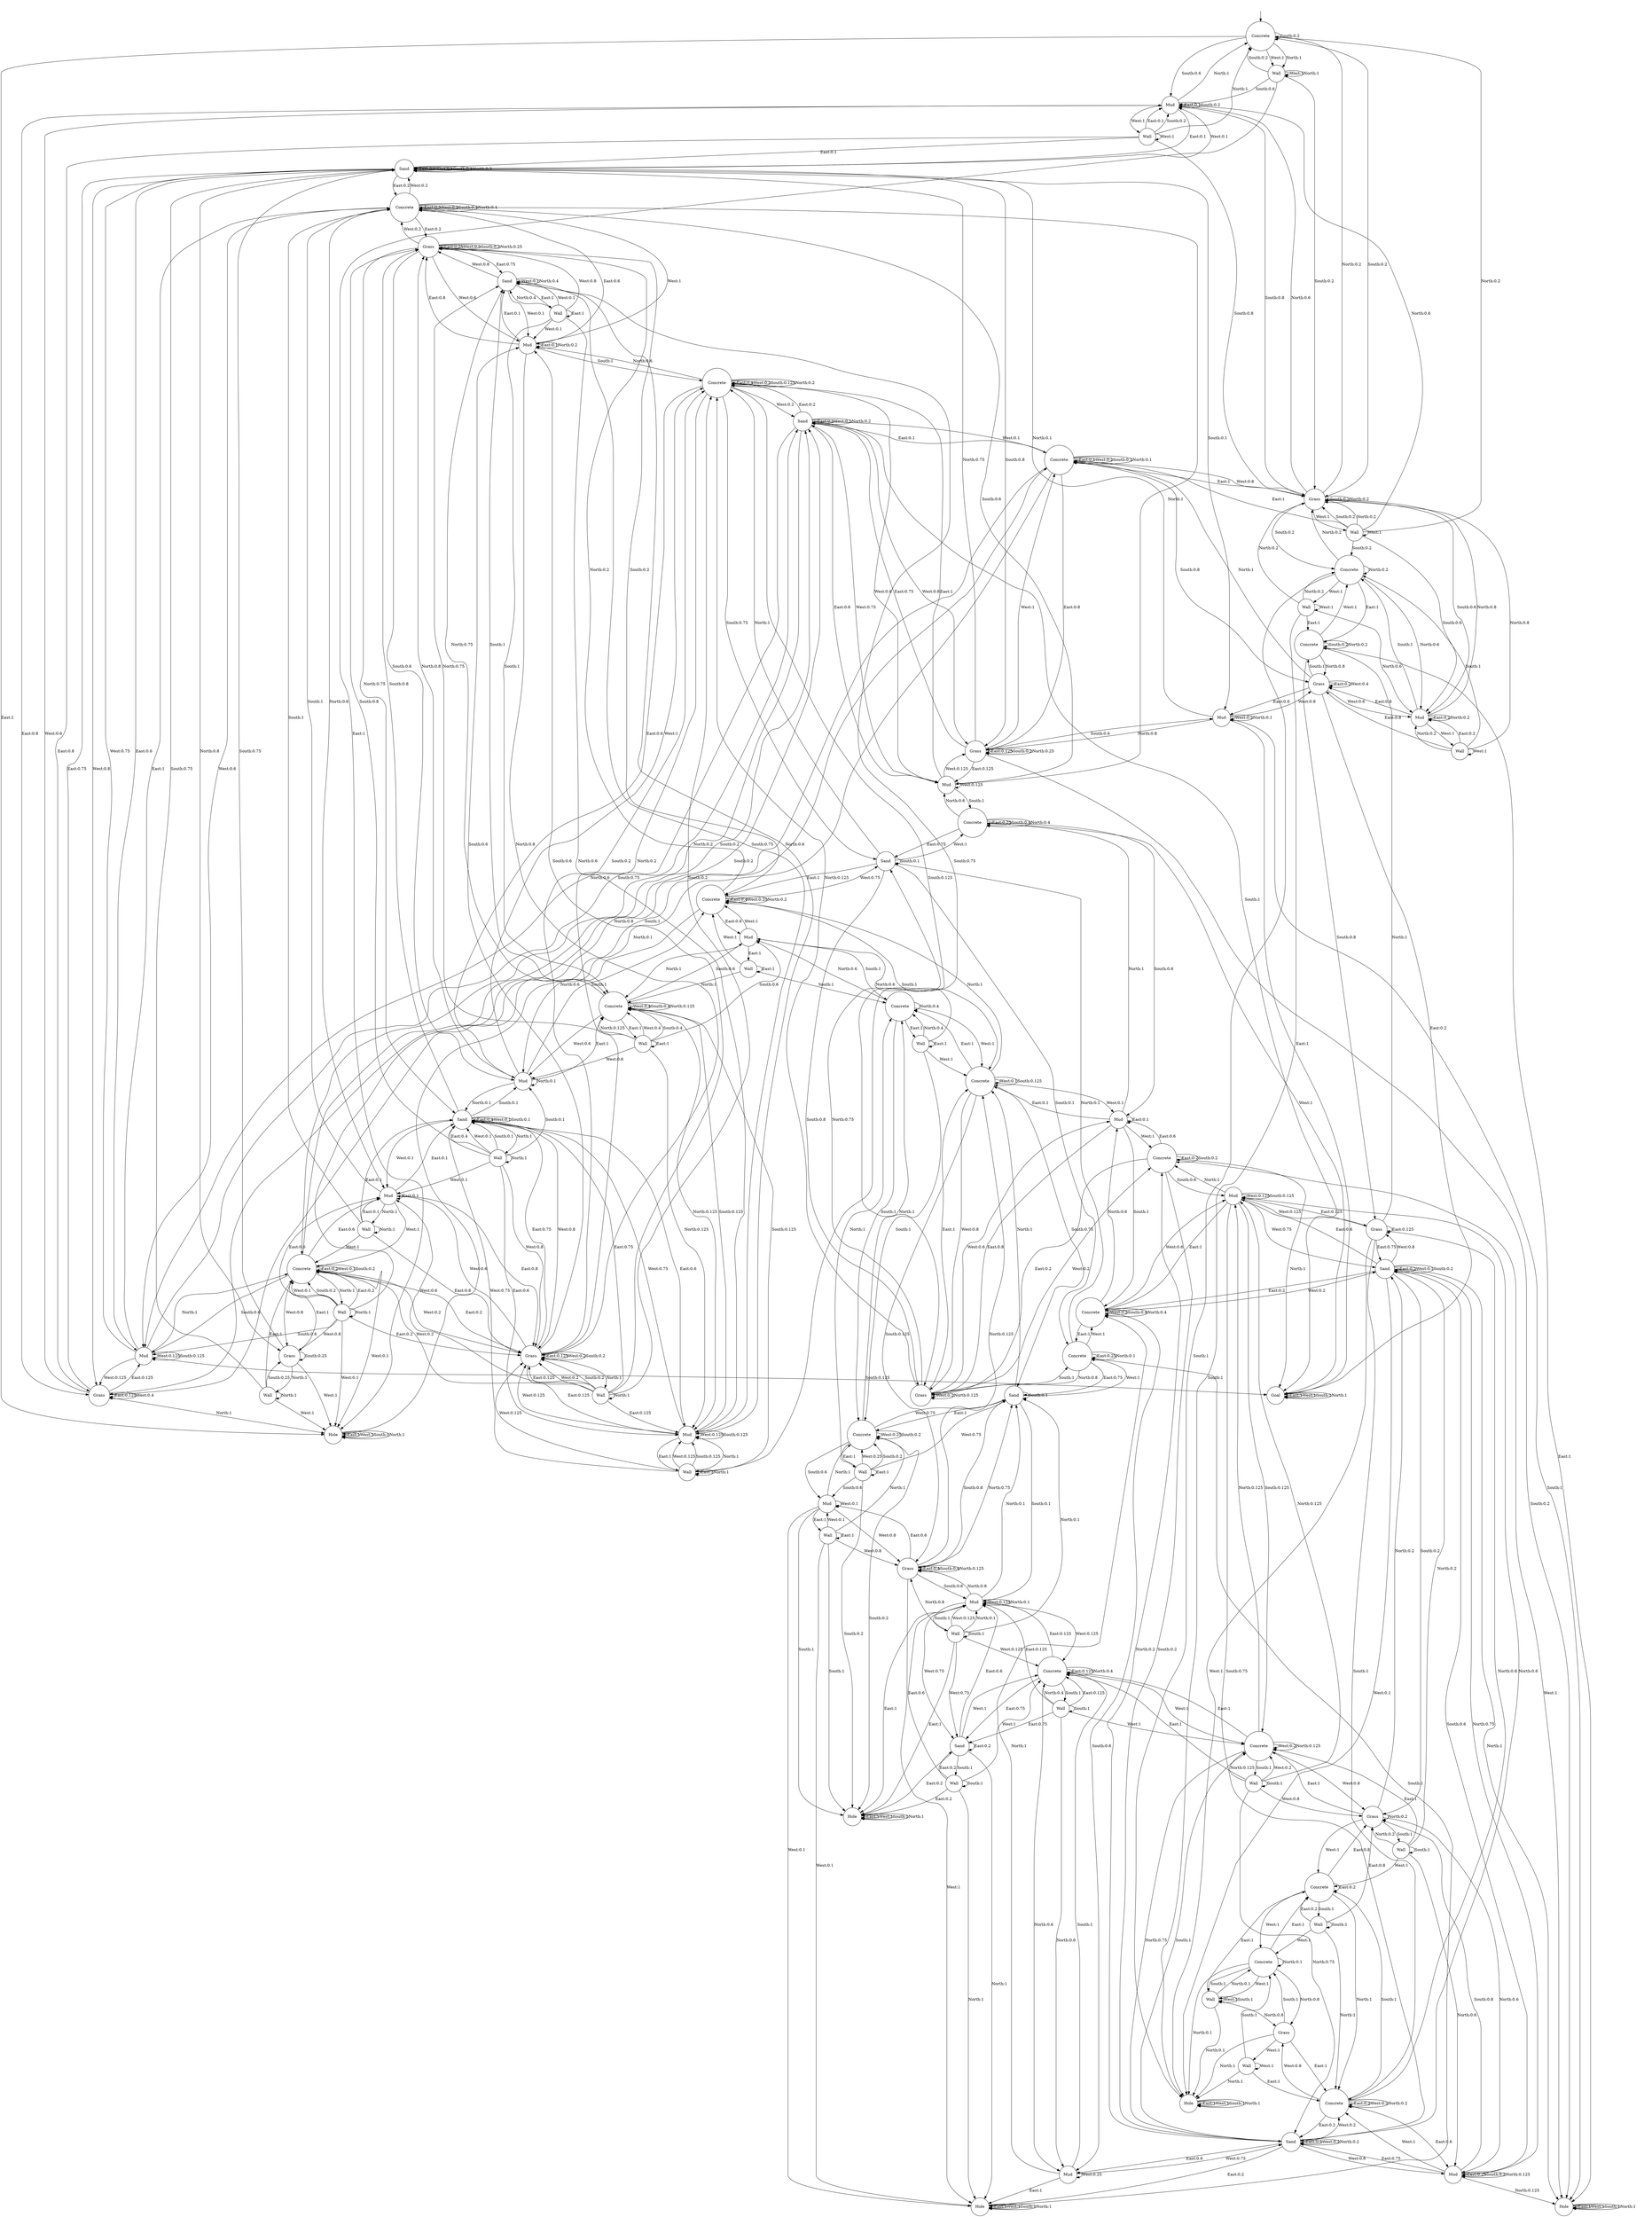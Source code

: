 digraph g {
__start0 [label="" shape="none"];
0 [shape="circle" label="Concrete"];
1 [shape="circle" label="Wall"];
2 [shape="circle" label="Wall"];
3 [shape="circle" label="Mud"];
4 [shape="circle" label="Wall"];
5 [shape="circle" label="Grass"];
6 [shape="circle" label="Wall"];
7 [shape="circle" label="Mud"];
8 [shape="circle" label="Concrete"];
9 [shape="circle" label="Wall"];
10 [shape="circle" label="Hole"];
11 [shape="circle" label="Wall"];
12 [shape="circle" label="Grass"];
13 [shape="circle" label="Concrete"];
14 [shape="circle" label="Wall"];
15 [shape="circle" label="Hole"];
16 [shape="circle" label="Grass"];
17 [shape="circle" label="Concrete"];
18 [shape="circle" label="Grass"];
19 [shape="circle" label="Concrete"];
20 [shape="circle" label="Grass"];
21 [shape="circle" label="Concrete"];
22 [shape="circle" label="Concrete"];
23 [shape="circle" label="Wall"];
24 [shape="circle" label="Wall"];
25 [shape="circle" label="Grass"];
26 [shape="circle" label="Sand"];
27 [shape="circle" label="Grass"];
28 [shape="circle" label="Mud"];
29 [shape="circle" label="Hole"];
30 [shape="circle" label="Sand"];
31 [shape="circle" label="Mud"];
32 [shape="circle" label="Wall"];
33 [shape="circle" label="Grass"];
34 [shape="circle" label="Concrete"];
35 [shape="circle" label="Wall"];
36 [shape="circle" label="Mud"];
37 [shape="circle" label="Sand"];
38 [shape="circle" label="Goal"];
39 [shape="circle" label="Concrete"];
40 [shape="circle" label="Mud"];
41 [shape="circle" label="Sand"];
42 [shape="circle" label="Concrete"];
43 [shape="circle" label="Wall"];
44 [shape="circle" label="Wall"];
45 [shape="circle" label="Mud"];
46 [shape="circle" label="Concrete"];
47 [shape="circle" label="Mud"];
48 [shape="circle" label="Concrete"];
49 [shape="circle" label="Mud"];
50 [shape="circle" label="Concrete"];
51 [shape="circle" label="Mud"];
52 [shape="circle" label="Concrete"];
53 [shape="circle" label="Wall"];
54 [shape="circle" label="Wall"];
55 [shape="circle" label="Grass"];
56 [shape="circle" label="Mud"];
57 [shape="circle" label="Concrete"];
58 [shape="circle" label="Sand"];
59 [shape="circle" label="Grass"];
60 [shape="circle" label="Concrete"];
61 [shape="circle" label="Hole"];
62 [shape="circle" label="Wall"];
63 [shape="circle" label="Sand"];
64 [shape="circle" label="Wall"];
65 [shape="circle" label="Sand"];
66 [shape="circle" label="Grass"];
67 [shape="circle" label="Mud"];
68 [shape="circle" label="Concrete"];
69 [shape="circle" label="Concrete"];
70 [shape="circle" label="Sand"];
71 [shape="circle" label="Grass"];
72 [shape="circle" label="Wall"];
73 [shape="circle" label="Mud"];
74 [shape="circle" label="Wall"];
75 [shape="circle" label="Mud"];
76 [shape="circle" label="Wall"];
77 [shape="circle" label="Sand"];
78 [shape="circle" label="Concrete"];
79 [shape="circle" label="Wall"];
80 [shape="circle" label="Wall"];
81 [shape="circle" label="Mud"];
82 [shape="circle" label="Concrete"];
83 [shape="circle" label="Wall"];
84 [shape="circle" label="Concrete"];
85 [shape="circle" label="Wall"];
86 [shape="circle" label="Wall"];
87 [shape="circle" label="Mud"];
88 [shape="circle" label="Hole"];
0 -> 15 [label="East:1"];
0 -> 1 [label="West:1"];
0 -> 0 [label="South:0.2"];
0 -> 3 [label="South:0.6"];
0 -> 5 [label="South:0.2"];
0 -> 1 [label="North:1"];
1 -> 15 [label="East:1"];
1 -> 1 [label="West:1"];
1 -> 0 [label="South:0.2"];
1 -> 3 [label="South:0.6"];
1 -> 5 [label="South:0.2"];
1 -> 1 [label="North:1"];
2 -> 3 [label="East:0.1"];
2 -> 16 [label="East:0.8"];
2 -> 26 [label="East:0.1"];
2 -> 2 [label="West:1"];
2 -> 3 [label="South:0.2"];
2 -> 5 [label="South:0.8"];
2 -> 0 [label="North:1"];
3 -> 3 [label="East:0.1"];
3 -> 16 [label="East:0.8"];
3 -> 26 [label="East:0.1"];
3 -> 2 [label="West:1"];
3 -> 3 [label="South:0.2"];
3 -> 5 [label="South:0.8"];
3 -> 0 [label="North:1"];
4 -> 17 [label="East:1"];
4 -> 4 [label="West:1"];
4 -> 5 [label="South:0.2"];
4 -> 7 [label="South:0.6"];
4 -> 8 [label="South:0.2"];
4 -> 0 [label="North:0.2"];
4 -> 3 [label="North:0.6"];
4 -> 5 [label="North:0.2"];
5 -> 17 [label="East:1"];
5 -> 4 [label="West:1"];
5 -> 5 [label="South:0.2"];
5 -> 7 [label="South:0.6"];
5 -> 8 [label="South:0.2"];
5 -> 0 [label="North:0.2"];
5 -> 3 [label="North:0.6"];
5 -> 5 [label="North:0.2"];
6 -> 7 [label="East:0.2"];
6 -> 18 [label="East:0.8"];
6 -> 6 [label="West:1"];
6 -> 8 [label="South:1"];
6 -> 5 [label="North:0.8"];
6 -> 7 [label="North:0.2"];
7 -> 7 [label="East:0.2"];
7 -> 18 [label="East:0.8"];
7 -> 6 [label="West:1"];
7 -> 8 [label="South:1"];
7 -> 5 [label="North:0.8"];
7 -> 7 [label="North:0.2"];
8 -> 19 [label="East:1"];
8 -> 9 [label="West:1"];
8 -> 10 [label="South:1"];
8 -> 5 [label="North:0.2"];
8 -> 7 [label="North:0.6"];
8 -> 8 [label="North:0.2"];
9 -> 19 [label="East:1"];
9 -> 9 [label="West:1"];
9 -> 10 [label="South:1"];
9 -> 5 [label="North:0.2"];
9 -> 7 [label="North:0.6"];
9 -> 8 [label="North:0.2"];
10 -> 10 [label="East:1"];
10 -> 10 [label="West:1"];
10 -> 10 [label="South:1"];
10 -> 10 [label="North:1"];
11 -> 21 [label="East:1"];
11 -> 11 [label="West:1"];
11 -> 13 [label="South:1"];
11 -> 10 [label="North:1"];
12 -> 21 [label="East:1"];
12 -> 11 [label="West:1"];
12 -> 13 [label="South:1"];
12 -> 10 [label="North:1"];
13 -> 22 [label="East:1"];
13 -> 14 [label="West:1"];
13 -> 14 [label="South:1"];
13 -> 10 [label="North:0.1"];
13 -> 12 [label="North:0.8"];
13 -> 13 [label="North:0.1"];
14 -> 22 [label="East:1"];
14 -> 14 [label="West:1"];
14 -> 14 [label="South:1"];
14 -> 10 [label="North:0.1"];
14 -> 12 [label="North:0.8"];
14 -> 13 [label="North:0.1"];
15 -> 15 [label="East:1"];
15 -> 15 [label="West:1"];
15 -> 15 [label="South:1"];
15 -> 15 [label="North:1"];
16 -> 16 [label="East:0.125"];
16 -> 26 [label="East:0.75"];
16 -> 36 [label="East:0.125"];
16 -> 3 [label="West:0.6"];
16 -> 16 [label="West:0.4"];
16 -> 17 [label="South:1"];
16 -> 15 [label="North:1"];
17 -> 17 [label="East:0.1"];
17 -> 27 [label="East:0.8"];
17 -> 37 [label="East:0.1"];
17 -> 5 [label="West:0.8"];
17 -> 17 [label="West:0.2"];
17 -> 17 [label="South:0.2"];
17 -> 18 [label="South:0.8"];
17 -> 15 [label="North:0.1"];
17 -> 16 [label="North:0.8"];
17 -> 17 [label="North:0.1"];
18 -> 18 [label="East:0.2"];
18 -> 28 [label="East:0.6"];
18 -> 38 [label="East:0.2"];
18 -> 7 [label="West:0.6"];
18 -> 18 [label="West:0.4"];
18 -> 19 [label="South:1"];
18 -> 17 [label="North:1"];
19 -> 29 [label="East:1"];
19 -> 8 [label="West:1"];
19 -> 19 [label="South:0.2"];
19 -> 20 [label="South:0.8"];
19 -> 18 [label="North:0.8"];
19 -> 19 [label="North:0.2"];
20 -> 20 [label="East:0.125"];
20 -> 30 [label="East:0.75"];
20 -> 40 [label="East:0.125"];
20 -> 10 [label="West:1"];
20 -> 21 [label="South:1"];
20 -> 19 [label="North:1"];
21 -> 21 [label="East:0.2"];
21 -> 31 [label="East:0.6"];
21 -> 41 [label="East:0.2"];
21 -> 12 [label="West:0.8"];
21 -> 21 [label="West:0.2"];
21 -> 22 [label="South:1"];
21 -> 20 [label="North:0.8"];
21 -> 21 [label="North:0.2"];
22 -> 22 [label="East:0.2"];
22 -> 33 [label="East:0.8"];
22 -> 13 [label="West:1"];
22 -> 23 [label="South:1"];
22 -> 21 [label="North:1"];
23 -> 22 [label="East:0.2"];
23 -> 33 [label="East:0.8"];
23 -> 13 [label="West:1"];
23 -> 23 [label="South:1"];
23 -> 21 [label="North:1"];
24 -> 34 [label="East:1"];
24 -> 15 [label="West:1"];
24 -> 25 [label="South:0.25"];
24 -> 26 [label="South:0.75"];
24 -> 24 [label="North:1"];
25 -> 34 [label="East:1"];
25 -> 15 [label="West:1"];
25 -> 25 [label="South:0.25"];
25 -> 26 [label="South:0.75"];
25 -> 24 [label="North:1"];
26 -> 26 [label="East:0.2"];
26 -> 36 [label="East:0.6"];
26 -> 46 [label="East:0.2"];
26 -> 3 [label="West:0.1"];
26 -> 16 [label="West:0.8"];
26 -> 26 [label="West:0.1"];
26 -> 26 [label="South:0.1"];
26 -> 27 [label="South:0.8"];
26 -> 28 [label="South:0.1"];
26 -> 25 [label="North:0.8"];
26 -> 26 [label="North:0.2"];
27 -> 27 [label="East:0.125"];
27 -> 37 [label="East:0.75"];
27 -> 47 [label="East:0.125"];
27 -> 17 [label="West:1"];
27 -> 27 [label="South:0.2"];
27 -> 28 [label="South:0.6"];
27 -> 29 [label="South:0.2"];
27 -> 26 [label="North:0.75"];
27 -> 27 [label="North:0.25"];
28 -> 38 [label="East:1"];
28 -> 18 [label="West:0.8"];
28 -> 28 [label="West:0.2"];
28 -> 29 [label="South:1"];
28 -> 26 [label="North:0.1"];
28 -> 27 [label="North:0.8"];
28 -> 28 [label="North:0.1"];
29 -> 29 [label="East:1"];
29 -> 29 [label="West:1"];
29 -> 29 [label="South:1"];
29 -> 29 [label="North:1"];
30 -> 30 [label="East:0.2"];
30 -> 40 [label="East:0.6"];
30 -> 50 [label="East:0.2"];
30 -> 10 [label="West:0.1"];
30 -> 20 [label="West:0.8"];
30 -> 30 [label="West:0.1"];
30 -> 30 [label="South:0.2"];
30 -> 31 [label="South:0.6"];
30 -> 33 [label="South:0.2"];
30 -> 29 [label="North:1"];
31 -> 31 [label="East:0.25"];
31 -> 41 [label="East:0.75"];
31 -> 21 [label="West:1"];
31 -> 31 [label="South:0.2"];
31 -> 33 [label="South:0.8"];
31 -> 29 [label="North:0.125"];
31 -> 30 [label="North:0.75"];
31 -> 31 [label="North:0.125"];
32 -> 42 [label="East:1"];
32 -> 22 [label="West:1"];
32 -> 32 [label="South:1"];
32 -> 30 [label="North:0.2"];
32 -> 31 [label="North:0.6"];
32 -> 33 [label="North:0.2"];
33 -> 42 [label="East:1"];
33 -> 22 [label="West:1"];
33 -> 32 [label="South:1"];
33 -> 30 [label="North:0.2"];
33 -> 31 [label="North:0.6"];
33 -> 33 [label="North:0.2"];
34 -> 34 [label="East:0.2"];
34 -> 45 [label="East:0.6"];
34 -> 55 [label="East:0.2"];
34 -> 15 [label="West:0.1"];
34 -> 25 [label="West:0.8"];
34 -> 34 [label="West:0.1"];
34 -> 34 [label="South:0.2"];
34 -> 36 [label="South:0.6"];
34 -> 37 [label="South:0.2"];
34 -> 35 [label="North:1"];
35 -> 34 [label="East:0.2"];
35 -> 45 [label="East:0.6"];
35 -> 55 [label="East:0.2"];
35 -> 15 [label="West:0.1"];
35 -> 25 [label="West:0.8"];
35 -> 34 [label="West:0.1"];
35 -> 34 [label="South:0.2"];
35 -> 36 [label="South:0.6"];
35 -> 37 [label="South:0.2"];
35 -> 35 [label="North:1"];
36 -> 46 [label="East:1"];
36 -> 16 [label="West:0.125"];
36 -> 26 [label="West:0.75"];
36 -> 36 [label="West:0.125"];
36 -> 36 [label="South:0.125"];
36 -> 37 [label="South:0.75"];
36 -> 38 [label="South:0.125"];
36 -> 34 [label="North:1"];
37 -> 37 [label="East:0.2"];
37 -> 47 [label="East:0.6"];
37 -> 57 [label="East:0.2"];
37 -> 17 [label="West:0.1"];
37 -> 27 [label="West:0.8"];
37 -> 37 [label="West:0.1"];
37 -> 38 [label="South:1"];
37 -> 34 [label="North:0.2"];
37 -> 36 [label="North:0.6"];
37 -> 37 [label="North:0.2"];
38 -> 38 [label="East:1"];
38 -> 38 [label="West:1"];
38 -> 38 [label="South:1"];
38 -> 38 [label="North:1"];
39 -> 39 [label="East:0.2"];
39 -> 49 [label="East:0.6"];
39 -> 59 [label="East:0.2"];
39 -> 29 [label="West:1"];
39 -> 39 [label="South:0.2"];
39 -> 40 [label="South:0.6"];
39 -> 41 [label="South:0.2"];
39 -> 38 [label="North:1"];
40 -> 50 [label="East:1"];
40 -> 20 [label="West:0.125"];
40 -> 30 [label="West:0.75"];
40 -> 40 [label="West:0.125"];
40 -> 40 [label="South:0.125"];
40 -> 41 [label="South:0.75"];
40 -> 42 [label="South:0.125"];
40 -> 39 [label="North:1"];
41 -> 41 [label="East:0.2"];
41 -> 51 [label="East:0.6"];
41 -> 61 [label="East:0.2"];
41 -> 21 [label="West:0.2"];
41 -> 31 [label="West:0.6"];
41 -> 41 [label="West:0.2"];
41 -> 42 [label="South:1"];
41 -> 39 [label="North:0.2"];
41 -> 40 [label="North:0.6"];
41 -> 41 [label="North:0.2"];
42 -> 52 [label="East:1"];
42 -> 33 [label="West:0.8"];
42 -> 42 [label="West:0.2"];
42 -> 43 [label="South:1"];
42 -> 40 [label="North:0.125"];
42 -> 41 [label="North:0.75"];
42 -> 42 [label="North:0.125"];
43 -> 52 [label="East:1"];
43 -> 33 [label="West:0.8"];
43 -> 42 [label="West:0.2"];
43 -> 43 [label="South:1"];
43 -> 40 [label="North:0.125"];
43 -> 41 [label="North:0.75"];
43 -> 42 [label="North:0.125"];
44 -> 45 [label="East:0.1"];
44 -> 55 [label="East:0.8"];
44 -> 65 [label="East:0.1"];
44 -> 34 [label="West:1"];
44 -> 46 [label="South:1"];
44 -> 44 [label="North:1"];
45 -> 45 [label="East:0.1"];
45 -> 55 [label="East:0.8"];
45 -> 65 [label="East:0.1"];
45 -> 34 [label="West:1"];
45 -> 46 [label="South:1"];
45 -> 44 [label="North:1"];
46 -> 46 [label="East:0.2"];
46 -> 56 [label="East:0.6"];
46 -> 66 [label="East:0.2"];
46 -> 26 [label="West:0.2"];
46 -> 36 [label="West:0.6"];
46 -> 46 [label="West:0.2"];
46 -> 46 [label="South:0.4"];
46 -> 47 [label="South:0.6"];
46 -> 45 [label="North:0.6"];
46 -> 46 [label="North:0.4"];
47 -> 57 [label="East:1"];
47 -> 27 [label="West:0.125"];
47 -> 37 [label="West:0.75"];
47 -> 47 [label="West:0.125"];
47 -> 48 [label="South:1"];
47 -> 46 [label="North:1"];
48 -> 48 [label="East:0.25"];
48 -> 58 [label="East:0.75"];
48 -> 38 [label="West:1"];
48 -> 48 [label="South:0.4"];
48 -> 49 [label="South:0.6"];
48 -> 47 [label="North:0.6"];
48 -> 48 [label="North:0.4"];
49 -> 49 [label="East:0.1"];
49 -> 59 [label="East:0.8"];
49 -> 69 [label="East:0.1"];
49 -> 39 [label="West:1"];
49 -> 50 [label="South:1"];
49 -> 48 [label="North:1"];
50 -> 60 [label="East:1"];
50 -> 30 [label="West:0.2"];
50 -> 40 [label="West:0.6"];
50 -> 50 [label="West:0.2"];
50 -> 50 [label="South:0.4"];
50 -> 51 [label="South:0.6"];
50 -> 49 [label="North:0.6"];
50 -> 50 [label="North:0.4"];
51 -> 61 [label="East:1"];
51 -> 41 [label="West:0.75"];
51 -> 51 [label="West:0.25"];
51 -> 52 [label="South:1"];
51 -> 50 [label="North:1"];
52 -> 52 [label="East:0.125"];
52 -> 63 [label="East:0.75"];
52 -> 73 [label="East:0.125"];
52 -> 42 [label="West:1"];
52 -> 53 [label="South:1"];
52 -> 51 [label="North:0.6"];
52 -> 52 [label="North:0.4"];
53 -> 52 [label="East:0.125"];
53 -> 63 [label="East:0.75"];
53 -> 73 [label="East:0.125"];
53 -> 42 [label="West:1"];
53 -> 53 [label="South:1"];
53 -> 51 [label="North:0.6"];
53 -> 52 [label="North:0.4"];
54 -> 55 [label="East:0.125"];
54 -> 65 [label="East:0.75"];
54 -> 75 [label="East:0.125"];
54 -> 34 [label="West:0.2"];
54 -> 45 [label="West:0.6"];
54 -> 55 [label="West:0.2"];
54 -> 55 [label="South:0.2"];
54 -> 56 [label="South:0.6"];
54 -> 57 [label="South:0.2"];
54 -> 54 [label="North:1"];
55 -> 55 [label="East:0.125"];
55 -> 65 [label="East:0.75"];
55 -> 75 [label="East:0.125"];
55 -> 34 [label="West:0.2"];
55 -> 45 [label="West:0.6"];
55 -> 55 [label="West:0.2"];
55 -> 55 [label="South:0.2"];
55 -> 56 [label="South:0.6"];
55 -> 57 [label="South:0.2"];
55 -> 54 [label="North:1"];
56 -> 56 [label="East:0.1"];
56 -> 66 [label="East:0.8"];
56 -> 77 [label="East:0.1"];
56 -> 46 [label="West:1"];
56 -> 57 [label="South:1"];
56 -> 55 [label="North:0.8"];
56 -> 56 [label="North:0.2"];
57 -> 57 [label="East:0.4"];
57 -> 67 [label="East:0.6"];
57 -> 37 [label="West:0.2"];
57 -> 47 [label="West:0.6"];
57 -> 57 [label="West:0.2"];
57 -> 57 [label="South:0.125"];
57 -> 58 [label="South:0.75"];
57 -> 59 [label="South:0.125"];
57 -> 55 [label="North:0.2"];
57 -> 56 [label="North:0.6"];
57 -> 57 [label="North:0.2"];
58 -> 68 [label="East:1"];
58 -> 48 [label="West:1"];
58 -> 58 [label="South:0.1"];
58 -> 59 [label="South:0.8"];
58 -> 60 [label="South:0.1"];
58 -> 57 [label="North:1"];
59 -> 69 [label="East:1"];
59 -> 39 [label="West:0.2"];
59 -> 49 [label="West:0.6"];
59 -> 59 [label="West:0.2"];
59 -> 60 [label="South:1"];
59 -> 57 [label="North:0.125"];
59 -> 58 [label="North:0.75"];
59 -> 59 [label="North:0.125"];
60 -> 60 [label="East:0.25"];
60 -> 70 [label="East:0.75"];
60 -> 50 [label="West:1"];
60 -> 61 [label="South:1"];
60 -> 58 [label="North:0.1"];
60 -> 59 [label="North:0.8"];
60 -> 60 [label="North:0.1"];
61 -> 61 [label="East:1"];
61 -> 61 [label="West:1"];
61 -> 61 [label="South:1"];
61 -> 61 [label="North:1"];
62 -> 63 [label="East:0.2"];
62 -> 73 [label="East:0.6"];
62 -> 88 [label="East:0.2"];
62 -> 52 [label="West:1"];
62 -> 62 [label="South:1"];
62 -> 61 [label="North:1"];
63 -> 63 [label="East:0.2"];
63 -> 73 [label="East:0.6"];
63 -> 88 [label="East:0.2"];
63 -> 52 [label="West:1"];
63 -> 62 [label="South:1"];
63 -> 61 [label="North:1"];
64 -> 65 [label="East:0.4"];
64 -> 75 [label="East:0.6"];
64 -> 45 [label="West:0.1"];
64 -> 55 [label="West:0.8"];
64 -> 65 [label="West:0.1"];
64 -> 65 [label="South:0.1"];
64 -> 66 [label="South:0.8"];
64 -> 67 [label="South:0.1"];
64 -> 64 [label="North:1"];
65 -> 65 [label="East:0.4"];
65 -> 75 [label="East:0.6"];
65 -> 45 [label="West:0.1"];
65 -> 55 [label="West:0.8"];
65 -> 65 [label="West:0.1"];
65 -> 65 [label="South:0.1"];
65 -> 66 [label="South:0.8"];
65 -> 67 [label="South:0.1"];
65 -> 64 [label="North:1"];
66 -> 66 [label="East:0.25"];
66 -> 77 [label="East:0.75"];
66 -> 46 [label="West:0.2"];
66 -> 56 [label="West:0.6"];
66 -> 66 [label="West:0.2"];
66 -> 66 [label="South:0.2"];
66 -> 67 [label="South:0.6"];
66 -> 68 [label="South:0.2"];
66 -> 65 [label="North:0.75"];
66 -> 66 [label="North:0.25"];
67 -> 78 [label="East:1"];
67 -> 57 [label="West:1"];
67 -> 68 [label="South:1"];
67 -> 65 [label="North:0.1"];
67 -> 66 [label="North:0.8"];
67 -> 67 [label="North:0.1"];
68 -> 68 [label="East:0.4"];
68 -> 81 [label="East:0.6"];
68 -> 58 [label="West:0.75"];
68 -> 68 [label="West:0.25"];
68 -> 69 [label="South:1"];
68 -> 66 [label="North:0.2"];
68 -> 67 [label="North:0.6"];
68 -> 68 [label="North:0.2"];
69 -> 82 [label="East:1"];
69 -> 49 [label="West:0.1"];
69 -> 59 [label="West:0.8"];
69 -> 69 [label="West:0.1"];
69 -> 69 [label="South:0.125"];
69 -> 70 [label="South:0.75"];
69 -> 71 [label="South:0.125"];
69 -> 68 [label="North:1"];
70 -> 84 [label="East:1"];
70 -> 60 [label="West:1"];
70 -> 70 [label="South:0.1"];
70 -> 71 [label="South:0.8"];
70 -> 73 [label="South:0.1"];
70 -> 69 [label="North:1"];
71 -> 71 [label="East:0.4"];
71 -> 87 [label="East:0.6"];
71 -> 61 [label="West:1"];
71 -> 71 [label="South:0.4"];
71 -> 73 [label="South:0.6"];
71 -> 69 [label="North:0.125"];
71 -> 70 [label="North:0.75"];
71 -> 71 [label="North:0.125"];
72 -> 88 [label="East:1"];
72 -> 52 [label="West:0.125"];
72 -> 63 [label="West:0.75"];
72 -> 73 [label="West:0.125"];
72 -> 72 [label="South:1"];
72 -> 70 [label="North:0.1"];
72 -> 71 [label="North:0.8"];
72 -> 73 [label="North:0.1"];
73 -> 88 [label="East:1"];
73 -> 52 [label="West:0.125"];
73 -> 63 [label="West:0.75"];
73 -> 73 [label="West:0.125"];
73 -> 72 [label="South:1"];
73 -> 70 [label="North:0.1"];
73 -> 71 [label="North:0.8"];
73 -> 73 [label="North:0.1"];
74 -> 74 [label="East:1"];
74 -> 55 [label="West:0.125"];
74 -> 65 [label="West:0.75"];
74 -> 75 [label="West:0.125"];
74 -> 75 [label="South:0.125"];
74 -> 77 [label="South:0.75"];
74 -> 78 [label="South:0.125"];
74 -> 74 [label="North:1"];
75 -> 74 [label="East:1"];
75 -> 55 [label="West:0.125"];
75 -> 65 [label="West:0.75"];
75 -> 75 [label="West:0.125"];
75 -> 75 [label="South:0.125"];
75 -> 77 [label="South:0.75"];
75 -> 78 [label="South:0.125"];
75 -> 74 [label="North:1"];
76 -> 76 [label="East:1"];
76 -> 56 [label="West:0.1"];
76 -> 66 [label="West:0.8"];
76 -> 77 [label="West:0.1"];
76 -> 78 [label="South:1"];
76 -> 75 [label="North:0.6"];
76 -> 77 [label="North:0.4"];
77 -> 76 [label="East:1"];
77 -> 56 [label="West:0.1"];
77 -> 66 [label="West:0.8"];
77 -> 77 [label="West:0.1"];
77 -> 78 [label="South:1"];
77 -> 75 [label="North:0.6"];
77 -> 77 [label="North:0.4"];
78 -> 79 [label="East:1"];
78 -> 67 [label="West:0.6"];
78 -> 78 [label="West:0.4"];
78 -> 78 [label="South:0.4"];
78 -> 81 [label="South:0.6"];
78 -> 75 [label="North:0.125"];
78 -> 77 [label="North:0.75"];
78 -> 78 [label="North:0.125"];
79 -> 79 [label="East:1"];
79 -> 67 [label="West:0.6"];
79 -> 78 [label="West:0.4"];
79 -> 78 [label="South:0.4"];
79 -> 81 [label="South:0.6"];
79 -> 75 [label="North:0.125"];
79 -> 77 [label="North:0.75"];
79 -> 78 [label="North:0.125"];
80 -> 80 [label="East:1"];
80 -> 68 [label="West:1"];
80 -> 82 [label="South:1"];
80 -> 78 [label="North:1"];
81 -> 80 [label="East:1"];
81 -> 68 [label="West:1"];
81 -> 82 [label="South:1"];
81 -> 78 [label="North:1"];
82 -> 83 [label="East:1"];
82 -> 69 [label="West:1"];
82 -> 84 [label="South:1"];
82 -> 81 [label="North:0.6"];
82 -> 82 [label="North:0.4"];
83 -> 83 [label="East:1"];
83 -> 69 [label="West:1"];
83 -> 84 [label="South:1"];
83 -> 81 [label="North:0.6"];
83 -> 82 [label="North:0.4"];
84 -> 85 [label="East:1"];
84 -> 70 [label="West:0.75"];
84 -> 84 [label="West:0.25"];
84 -> 84 [label="South:0.2"];
84 -> 87 [label="South:0.6"];
84 -> 88 [label="South:0.2"];
84 -> 82 [label="North:1"];
85 -> 85 [label="East:1"];
85 -> 70 [label="West:0.75"];
85 -> 84 [label="West:0.25"];
85 -> 84 [label="South:0.2"];
85 -> 87 [label="South:0.6"];
85 -> 88 [label="South:0.2"];
85 -> 82 [label="North:1"];
86 -> 86 [label="East:1"];
86 -> 61 [label="West:0.1"];
86 -> 71 [label="West:0.8"];
86 -> 87 [label="West:0.1"];
86 -> 88 [label="South:1"];
86 -> 84 [label="North:1"];
87 -> 86 [label="East:1"];
87 -> 61 [label="West:0.1"];
87 -> 71 [label="West:0.8"];
87 -> 87 [label="West:0.1"];
87 -> 88 [label="South:1"];
87 -> 84 [label="North:1"];
88 -> 88 [label="East:1"];
88 -> 88 [label="West:1"];
88 -> 88 [label="South:1"];
88 -> 88 [label="North:1"];
__start0 -> 0;
}
